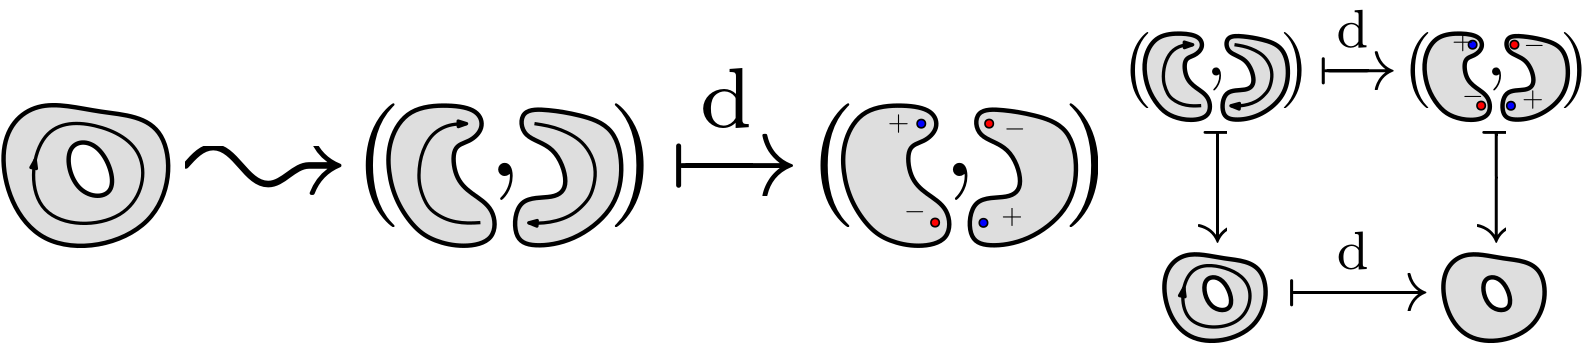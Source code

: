 <?xml version="1.0"?>
<!DOCTYPE ipe SYSTEM "ipe.dtd">
<ipe version="70107" creator="Ipe 7.1.8">
<info created="D:20130407201551" modified="D:20160304171143"/>
<preamble>\usepackage{latexsym}
\usepackage{amsmath}</preamble>
<ipestyle name="basic">
<symbol name="arrow/arc(spx)">
<path stroke="sym-stroke" fill="sym-stroke" pen="sym-pen">
0 0 m
-1 0.333 l
-1 -0.333 l
h
</path>
</symbol>
<symbol name="arrow/farc(spx)">
<path stroke="sym-stroke" fill="white" pen="sym-pen">
0 0 m
-1 0.333 l
-1 -0.333 l
h
</path>
</symbol>
<symbol name="mark/circle(sx)" transformations="translations">
<path fill="sym-stroke">
0.6 0 0 0.6 0 0 e
0.4 0 0 0.4 0 0 e
</path>
</symbol>
<symbol name="mark/disk(sx)" transformations="translations">
<path fill="sym-stroke">
0.6 0 0 0.6 0 0 e
</path>
</symbol>
<symbol name="mark/fdisk(sfx)" transformations="translations">
<group>
<path fill="sym-fill">
0.5 0 0 0.5 0 0 e
</path>
<path fill="sym-stroke" fillrule="eofill">
0.6 0 0 0.6 0 0 e
0.4 0 0 0.4 0 0 e
</path>
</group>
</symbol>
<symbol name="mark/box(sx)" transformations="translations">
<path fill="sym-stroke" fillrule="eofill">
-0.6 -0.6 m
0.6 -0.6 l
0.6 0.6 l
-0.6 0.6 l
h
-0.4 -0.4 m
0.4 -0.4 l
0.4 0.4 l
-0.4 0.4 l
h
</path>
</symbol>
<symbol name="mark/square(sx)" transformations="translations">
<path fill="sym-stroke">
-0.6 -0.6 m
0.6 -0.6 l
0.6 0.6 l
-0.6 0.6 l
h
</path>
</symbol>
<symbol name="mark/fsquare(sfx)" transformations="translations">
<group>
<path fill="sym-fill">
-0.5 -0.5 m
0.5 -0.5 l
0.5 0.5 l
-0.5 0.5 l
h
</path>
<path fill="sym-stroke" fillrule="eofill">
-0.6 -0.6 m
0.6 -0.6 l
0.6 0.6 l
-0.6 0.6 l
h
-0.4 -0.4 m
0.4 -0.4 l
0.4 0.4 l
-0.4 0.4 l
h
</path>
</group>
</symbol>
<symbol name="mark/cross(sx)" transformations="translations">
<group>
<path fill="sym-stroke">
-0.43 -0.57 m
0.57 0.43 l
0.43 0.57 l
-0.57 -0.43 l
h
</path>
<path fill="sym-stroke">
-0.43 0.57 m
0.57 -0.43 l
0.43 -0.57 l
-0.57 0.43 l
h
</path>
</group>
</symbol>
<symbol name="arrow/fnormal(spx)">
<path stroke="sym-stroke" fill="white" pen="sym-pen">
0 0 m
-1 0.333 l
-1 -0.333 l
h
</path>
</symbol>
<symbol name="arrow/pointed(spx)">
<path stroke="sym-stroke" fill="sym-stroke" pen="sym-pen">
0 0 m
-1 0.333 l
-0.8 0 l
-1 -0.333 l
h
</path>
</symbol>
<symbol name="arrow/fpointed(spx)">
<path stroke="sym-stroke" fill="white" pen="sym-pen">
0 0 m
-1 0.333 l
-0.8 0 l
-1 -0.333 l
h
</path>
</symbol>
<symbol name="arrow/linear(spx)">
<path stroke="sym-stroke" pen="sym-pen">
-1 0.333 m
0 0 l
-1 -0.333 l
</path>
</symbol>
<symbol name="arrow/fdouble(spx)">
<path stroke="sym-stroke" fill="white" pen="sym-pen">
0 0 m
-1 0.333 l
-1 -0.333 l
h
-1 0 m
-2 0.333 l
-2 -0.333 l
h
</path>
</symbol>
<symbol name="arrow/double(spx)">
<path stroke="sym-stroke" fill="sym-stroke" pen="sym-pen">
0 0 m
-1 0.333 l
-1 -0.333 l
h
-1 0 m
-2 0.333 l
-2 -0.333 l
h
</path>
</symbol>
<pen name="heavier" value="0.8"/>
<pen name="fat" value="1.2"/>
<pen name="ultrafat" value="2"/>
<symbolsize name="large" value="5"/>
<symbolsize name="small" value="2"/>
<symbolsize name="tiny" value="1.1"/>
<arrowsize name="large" value="10"/>
<arrowsize name="small" value="5"/>
<arrowsize name="tiny" value="3"/>
<color name="red" value="1 0 0"/>
<color name="green" value="0 1 0"/>
<color name="blue" value="0 0 1"/>
<color name="yellow" value="1 1 0"/>
<color name="orange" value="1 0.647 0"/>
<color name="gold" value="1 0.843 0"/>
<color name="purple" value="0.627 0.125 0.941"/>
<color name="gray" value="0.745"/>
<color name="brown" value="0.647 0.165 0.165"/>
<color name="navy" value="0 0 0.502"/>
<color name="pink" value="1 0.753 0.796"/>
<color name="seagreen" value="0.18 0.545 0.341"/>
<color name="turquoise" value="0.251 0.878 0.816"/>
<color name="violet" value="0.933 0.51 0.933"/>
<color name="darkblue" value="0 0 0.545"/>
<color name="darkcyan" value="0 0.545 0.545"/>
<color name="darkgray" value="0.663"/>
<color name="darkgreen" value="0 0.392 0"/>
<color name="darkmagenta" value="0.545 0 0.545"/>
<color name="darkorange" value="1 0.549 0"/>
<color name="darkred" value="0.545 0 0"/>
<color name="lightblue" value="0.678 0.847 0.902"/>
<color name="lightcyan" value="0.878 1 1"/>
<color name="lightgray" value="0.827"/>
<color name="lightgreen" value="0.565 0.933 0.565"/>
<color name="lightyellow" value="1 1 0.878"/>
<dashstyle name="dashed" value="[4] 0"/>
<dashstyle name="dotted" value="[1 3] 0"/>
<dashstyle name="dash dotted" value="[4 2 1 2] 0"/>
<dashstyle name="dash dot dotted" value="[4 2 1 2 1 2] 0"/>
<textsize name="large" value="\large"/>
<textsize name="small" value="\small"/>
<textsize name="tiny" value="\tiny"/>
<textsize name="Large" value="\Large"/>
<textsize name="LARGE" value="\LARGE"/>
<textsize name="huge" value="\huge"/>
<textsize name="Huge" value="\Huge"/>
<textsize name="footnote" value="\footnotesize"/>
<textstyle name="center" begin="\begin{center}" end="\end{center}"/>
<textstyle name="itemize" begin="\begin{itemize}" end="\end{itemize}"/>
<textstyle name="item" begin="\begin{itemize}\item{}" end="\end{itemize}"/>
<gridsize name="4 pts" value="4"/>
<gridsize name="8 pts (~3 mm)" value="8"/>
<gridsize name="16 pts (~6 mm)" value="16"/>
<gridsize name="32 pts (~12 mm)" value="32"/>
<gridsize name="10 pts (~3.5 mm)" value="10"/>
<gridsize name="20 pts (~7 mm)" value="20"/>
<gridsize name="14 pts (~5 mm)" value="14"/>
<gridsize name="28 pts (~10 mm)" value="28"/>
<gridsize name="56 pts (~20 mm)" value="56"/>
<anglesize name="90 deg" value="90"/>
<anglesize name="60 deg" value="60"/>
<anglesize name="45 deg" value="45"/>
<anglesize name="30 deg" value="30"/>
<anglesize name="22.5 deg" value="22.5"/>
<tiling name="falling" angle="-60" step="4" width="1"/>
<tiling name="rising" angle="30" step="4" width="1"/>
</ipestyle>
<ipestyle name="prueba">
<symbol name="arrow/arc(spx)">
<path stroke="sym-stroke" fill="sym-stroke" pen="sym-pen">
0 0 m
-1 0.333 l
-1 -0.333 l
h
</path>
</symbol>
<symbol name="arrow/farc(spx)">
<path stroke="sym-stroke" fill="white" pen="sym-pen">
0 0 m
-1 0.333 l
-1 -0.333 l
h
</path>
</symbol>
<symbol name="mark/circle(sx)" transformations="translations">
<path fill="sym-stroke">
0.6 0 0 0.6 0 0 e
0.4 0 0 0.4 0 0 e
</path>
</symbol>
<symbol name="mark/disk(sx)" transformations="translations">
<path fill="sym-stroke">
0.6 0 0 0.6 0 0 e
</path>
</symbol>
<symbol name="mark/fdisk(sfx)" transformations="translations">
<group>
<path fill="sym-fill">
0.5 0 0 0.5 0 0 e
</path>
<path fill="sym-stroke" fillrule="eofill">
0.6 0 0 0.6 0 0 e
0.4 0 0 0.4 0 0 e
</path>
</group>
</symbol>
<symbol name="mark/box(sx)" transformations="translations">
<path fill="sym-stroke" fillrule="eofill">
-0.6 -0.6 m
0.6 -0.6 l
0.6 0.6 l
-0.6 0.6 l
h
-0.4 -0.4 m
0.4 -0.4 l
0.4 0.4 l
-0.4 0.4 l
h
</path>
</symbol>
<symbol name="mark/square(sx)" transformations="translations">
<path fill="sym-stroke">
-0.6 -0.6 m
0.6 -0.6 l
0.6 0.6 l
-0.6 0.6 l
h
</path>
</symbol>
<symbol name="mark/fsquare(sfx)" transformations="translations">
<group>
<path fill="sym-fill">
-0.5 -0.5 m
0.5 -0.5 l
0.5 0.5 l
-0.5 0.5 l
h
</path>
<path fill="sym-stroke" fillrule="eofill">
-0.6 -0.6 m
0.6 -0.6 l
0.6 0.6 l
-0.6 0.6 l
h
-0.4 -0.4 m
0.4 -0.4 l
0.4 0.4 l
-0.4 0.4 l
h
</path>
</group>
</symbol>
<symbol name="mark/cross(sx)" transformations="translations">
<group>
<path fill="sym-stroke">
-0.43 -0.57 m
0.57 0.43 l
0.43 0.57 l
-0.57 -0.43 l
h
</path>
<path fill="sym-stroke">
-0.43 0.57 m
0.57 -0.43 l
0.43 -0.57 l
-0.57 0.43 l
h
</path>
</group>
</symbol>
<symbol name="arrow/fnormal(spx)">
<path stroke="sym-stroke" fill="white" pen="sym-pen">
0 0 m
-1 0.333 l
-1 -0.333 l
h
</path>
</symbol>
<symbol name="arrow/pointed(spx)">
<path stroke="sym-stroke" fill="sym-stroke" pen="sym-pen">
0 0 m
-1 0.333 l
-0.8 0 l
-1 -0.333 l
h
</path>
</symbol>
<symbol name="arrow/fpointed(spx)">
<path stroke="sym-stroke" fill="white" pen="sym-pen">
0 0 m
-1 0.333 l
-0.8 0 l
-1 -0.333 l
h
</path>
</symbol>
<symbol name="arrow/linear(spx)">
<path stroke="sym-stroke" pen="sym-pen">
-1 0.333 m
0 0 l
-1 -0.333 l
</path>
</symbol>
<symbol name="arrow/fdouble(spx)">
<path stroke="sym-stroke" fill="white" pen="sym-pen">
0 0 m
-1 0.333 l
-1 -0.333 l
h
-1 0 m
-2 0.333 l
-2 -0.333 l
h
</path>
</symbol>
<symbol name="arrow/double(spx)">
<path stroke="sym-stroke" fill="sym-stroke" pen="sym-pen">
0 0 m
-1 0.333 l
-1 -0.333 l
h
-1 0 m
-2 0.333 l
-2 -0.333 l
h
</path>
</symbol>
<pen name="heavier" value="0.8"/>
<pen name="fat" value="1.2"/>
<pen name="ultrafat" value="2"/>
<symbolsize name="large" value="5"/>
<symbolsize name="small" value="2"/>
<symbolsize name="tiny" value="1.1"/>
<arrowsize name="large" value="10"/>
<arrowsize name="small" value="5"/>
<arrowsize name="tiny" value="3"/>
<color name="red" value="1 0 0"/>
<color name="green" value="0 1 0"/>
<color name="blue" value="0 0 1"/>
<color name="yellow" value="1 1 0"/>
<color name="orange" value="1 0.647 0"/>
<color name="gold" value="1 0.843 0"/>
<color name="purple" value="0.627 0.125 0.941"/>
<color name="gray" value="0.745"/>
<color name="brown" value="0.647 0.165 0.165"/>
<color name="navy" value="0 0 0.502"/>
<color name="pink" value="1 0.753 0.796"/>
<color name="seagreen" value="0.18 0.545 0.341"/>
<color name="turquoise" value="0.251 0.878 0.816"/>
<color name="violet" value="0.933 0.51 0.933"/>
<color name="darkblue" value="0 0 0.545"/>
<color name="darkcyan" value="0 0.545 0.545"/>
<color name="darkgray" value="0.663"/>
<color name="darkgreen" value="0 0.392 0"/>
<color name="darkmagenta" value="0.545 0 0.545"/>
<color name="darkorange" value="1 0.549 0"/>
<color name="darkred" value="0.545 0 0"/>
<color name="lightblue" value="0.678 0.847 0.902"/>
<color name="lightcyan" value="0.878 1 1"/>
<color name="lightgray" value="0.827"/>
<color name="lightgreen" value="0.565 0.933 0.565"/>
<color name="lightyellow" value="1 1 0.878"/>
<color name="gray7" value="0.87"/>
<color name="azul" value="0.237 0.659 0.659"/>
<color name="amarillo" value="0.957 0.969 0.714"/>
<dashstyle name="dashed" value="[4] 0"/>
<dashstyle name="dotted" value="[1 3] 0"/>
<dashstyle name="dash dotted" value="[4 2 1 2] 0"/>
<dashstyle name="dash dot dotted" value="[4 2 1 2 1 2] 0"/>
<dashstyle name="medium dashed" value="[8] 0"/>
<dashstyle name="large dashed" value="[12] 0"/>
<dashstyle name="large dotted" value="[2 4] 0"/>
<textsize name="large" value="\large"/>
<textsize name="small" value="\small"/>
<textsize name="tiny" value="\tiny"/>
<textsize name="Large" value="\Large"/>
<textsize name="LARGE" value="\LARGE"/>
<textsize name="huge" value="\huge"/>
<textsize name="Huge" value="\Huge"/>
<textsize name="footnote" value="\footnotesize"/>
<textstyle name="center" begin="\begin{center}" end="\end{center}"/>
<textstyle name="itemize" begin="\begin{itemize}" end="\end{itemize}"/>
<textstyle name="item" begin="\begin{itemize}\item{}" end="\end{itemize}"/>
<gridsize name="4 pts" value="4"/>
<gridsize name="8 pts (~3 mm)" value="8"/>
<gridsize name="16 pts (~6 mm)" value="16"/>
<gridsize name="32 pts (~12 mm)" value="32"/>
<gridsize name="10 pts (~3.5 mm)" value="10"/>
<gridsize name="20 pts (~7 mm)" value="20"/>
<gridsize name="14 pts (~5 mm)" value="14"/>
<gridsize name="28 pts (~10 mm)" value="28"/>
<gridsize name="56 pts (~20 mm)" value="56"/>
<anglesize name="90 deg" value="90"/>
<anglesize name="60 deg" value="60"/>
<anglesize name="45 deg" value="45"/>
<anglesize name="30 deg" value="30"/>
<anglesize name="22.5 deg" value="22.5"/>
<tiling name="falling" angle="-60" step="4" width="1"/>
<tiling name="rising" angle="30" step="4" width="1"/>
</ipestyle>
<page>
<layer name="alpha"/>
<view layers="alpha" active="alpha"/>
<path layer="alpha" matrix="0.21801 -0.125868 0.125868 0.21801 -61.2483 664.816" stroke="black" fill="gray7" pen="1.6">
185.173 510.399
93.6132 487.287
70.5011 395.727
203.84 276.611
360.291 409.95
280.288 561.068 u
</path>
<path matrix="0.21801 -0.125868 0.125868 0.21801 -65.8405 663.548" stroke="black" fill="white" pen="1.6">
218.952 495.287
171.839 463.286
227.841 402.839
287.399 435.729 u
</path>
<text matrix="5.9608 0 0 5.9608 -786.022 -3590.59" pos="144.379 723.065" stroke="black" type="label" width="9.963" height="3.655" depth="0" valign="baseline">$\leadsto$</text>
<path matrix="0.50877 0 0 0.50877 138.648 369.258" stroke="black" fill="gray7" pen="1.6">
81.6426 757.053
60.8136 760.884
31.1263 758.49
17.4797 735.746
17.0009 713.001
22.9862 691.454
36.3934 672.301
49.5612 663.921
70.3902 659.133
93.9446 663.978
93.0387 687.623
75.8967 697.439
64.1654 708.692
62.2501 731.915
74.9577 733.729
85.4733 743.646 u
</path>
<path matrix="0.50877 0 0 0.50877 163.069 369.258" stroke="black" fill="gray7" pen="1.6">
82.8397 757.053
103.908 753.702
130.483 745.322
136.468 713.48
129.286 685.229
100.796 663.443
71.3478 659.373
57.2224 665.597
60.0954 696.482
87.628 693.369
98.1622 703.185
87.8674 732.394
63.4472 736.464
62.2501 757.772 u
</path>
<text matrix="4.4817 0 0 4.4817 -512.079 -2517.35" pos="144.379 723.065" stroke="black" type="label" width="24.307" height="7.473" depth="2.49" valign="baseline">$(\phantom{ii,a})$</text>
<path matrix="0.926224 0 0 0.926224 0.290023 49.2491" stroke="black" pen="fat">
21.4302 756.008
45.0842 757.253
67.4934 745.426
60.3349 715.547
18.0065 715.858 u
</path>
<path matrix="0.926224 0 0 0.926224 0.290023 49.2491" stroke="black" pen="fat" arrow="normal/tiny">
21.3856 739.818 m
21.5276 740.71
21.7454 741.826 s
</path>
<path matrix="0.926224 0 0 0.926224 0.290023 49.2491" stroke="black" pen="fat" arrow="normal/tiny">
194.762 717.437 m
189.897 717.133
185.135 717.614
180.734 718.898
176.184 721.625
173.525 724.732
171.186 730.84
170.722 735.839
171.226 741.089
172.377 745.328
174.431 749.524
176.998 752.493
180.65 754.739
184.656 755.783
189.383 755.881 s
</path>
<path matrix="0.926224 0 0 0.926224 0.290023 49.2491" stroke="black" pen="fat" arrow="normal/tiny">
215.773 755.897 m
221.127 755.071
225.98 753.63
231.213 751.118
235.324 747.872
238.949 742
239.732 735.518
238.189 729.124
236.261 725.697
231.654 721.181
226.854 718.778
221.749 717.493
217.168 717.129
213.555 717.334 s
</path>
<text matrix="4.39941 0 0 4.39941 -386.666 -2457.71" pos="144.379 723.065" stroke="black" type="label" width="10.75" height="11.487" depth="0" valign="baseline">$\xrightarrow{\mathrm{d}}$</text>
<path matrix="0.50877 0 0 0.50877 302.343 369.258" stroke="black" fill="gray7" pen="1.6">
81.6426 757.053
60.8136 760.884
31.1263 758.49
17.4797 735.746
17.0009 713.001
22.9862 691.454
36.3934 672.301
49.5612 663.921
70.3902 659.133
93.9446 663.978
93.0387 687.623
75.8967 697.439
64.1654 708.692
62.2501 731.915
74.9577 733.729
85.4733 743.646 u
</path>
<path matrix="0.50877 0 0 0.50877 326.764 369.258" stroke="black" fill="gray7" pen="1.6">
82.8397 757.053
103.908 753.702
130.483 745.322
136.468 713.48
129.286 685.229
100.796 663.443
71.3478 659.373
57.2224 665.597
60.0954 696.482
87.628 693.369
98.1622 703.185
87.8674 732.394
63.4472 736.464
62.2501 757.772 u
</path>
<text matrix="4.4817 0 0 4.4817 -348.385 -2517.35" pos="144.379 723.065" stroke="black" type="label" width="24.307" height="7.473" depth="2.49" valign="baseline">$(\phantom{ii,a})$</text>
<use matrix="0.926224 0 0 0.926224 0.290023 49.2491" name="mark/fdisk(sfx)" pos="366.117 755.881" size="normal" stroke="black" fill="blue"/>
<use matrix="0.926224 0 0 0.926224 0.290023 49.2491" name="mark/fdisk(sfx)" pos="371.495 717.437" size="normal" stroke="black" fill="red"/>
<use matrix="0.926224 0 0 0.926224 0.290023 49.2491" name="mark/fdisk(sfx)" pos="390.288 717.334" size="normal" stroke="black" fill="blue"/>
<use matrix="0.926224 0 0 0.926224 0.290023 49.2491" name="mark/fdisk(sfx)" pos="392.506 755.897" size="normal" stroke="black" fill="red"/>
<text matrix="0.926224 0 0 0.926224 -6.0434 24.4026" transformations="translations" pos="359.899 780.165" stroke="black" type="label" width="7.749" height="5.812" depth="0.83" valign="baseline">$+$</text>
<text matrix="0.926224 0 0 0.926224 34.8803 -9.21335" transformations="translations" pos="359.899 780.165" stroke="black" type="label" width="7.749" height="5.812" depth="0.83" valign="baseline">$+$</text>
<text matrix="0.926224 0 0 0.926224 -0.197163 -7.26457" transformations="translations" pos="359.899 780.165" stroke="black" type="label" width="7.749" height="5.812" depth="0.83" valign="baseline">$-$</text>
<text matrix="0.926224 0 0 0.926224 35.8546 22.4538" transformations="translations" pos="359.899 780.165" stroke="black" type="label" width="7.749" height="5.812" depth="0.83" valign="baseline">$-$</text>
<path matrix="0.313241 0 0 0.313241 414.286 543.764" stroke="black" fill="gray7" pen="1.6">
81.6426 757.053
60.8136 760.884
31.1263 758.49
17.4797 735.746
17.0009 713.001
22.9862 691.454
36.3934 672.301
49.5612 663.921
70.3902 659.133
93.9446 663.978
93.0387 687.623
75.8967 697.439
64.1654 708.692
62.2501 731.915
74.9577 733.729
85.4733 743.646 u
</path>
<path matrix="0.313241 0 0 0.313241 429.321 543.764" stroke="black" fill="gray7" pen="1.6">
82.8397 757.053
103.908 753.702
130.483 745.322
136.468 713.48
129.286 685.229
100.796 663.443
71.3478 659.373
57.2224 665.597
60.0954 696.482
87.628 693.369
98.1622 703.185
87.8674 732.394
63.4472 736.464
62.2501 757.772 u
</path>
<text matrix="2.75931 0 0 2.75931 13.6427 -1233.48" pos="144.379 723.065" stroke="black" type="label" width="24.307" height="7.473" depth="2.49" valign="baseline">$(\phantom{ii,a})$</text>
<path matrix="0.570262 0 0 0.570262 329.101 346.74" stroke="black" pen="fat" arrow="normal/tiny">
194.762 717.437 m
189.897 717.133
185.135 717.614
180.734 718.898
176.184 721.625
173.525 724.732
171.186 730.84
170.722 735.839
171.226 741.089
172.377 745.328
174.431 749.524
176.998 752.493
180.65 754.739
184.656 755.783
189.383 755.881 s
</path>
<path matrix="0.570262 0 0 0.570262 329.101 346.74" stroke="black" pen="fat" arrow="normal/tiny">
215.773 755.897 m
221.127 755.071
225.98 753.63
231.213 751.118
235.324 747.872
238.949 742
239.732 735.518
238.189 729.124
236.261 725.697
231.654 721.181
226.854 718.778
221.749 717.493
217.168 717.129
213.555 717.334 s
</path>
<text matrix="2.70865 0 0 2.70865 90.8577 -1196.76" pos="144.379 723.065" stroke="black" type="label" width="10.75" height="11.487" depth="0" valign="baseline">$\xrightarrow{\mathrm{d}}$</text>
<path matrix="0.313241 0 0 0.313241 515.07 543.764" stroke="black" fill="gray7" pen="1.6">
81.6426 757.053
60.8136 760.884
31.1263 758.49
17.4797 735.746
17.0009 713.001
22.9862 691.454
36.3934 672.301
49.5612 663.921
70.3902 659.133
93.9446 663.978
93.0387 687.623
75.8967 697.439
64.1654 708.692
62.2501 731.915
74.9577 733.729
85.4733 743.646 u
</path>
<path matrix="0.313241 0 0 0.313241 530.105 543.764" stroke="black" fill="gray7" pen="1.6">
82.8397 757.053
103.908 753.702
130.483 745.322
136.468 713.48
129.286 685.229
100.796 663.443
71.3478 659.373
57.2224 665.597
60.0954 696.482
87.628 693.369
98.1622 703.185
87.8674 732.394
63.4472 736.464
62.2501 757.772 u
</path>
<text matrix="2.75931 0 0 2.75931 114.427 -1233.48" pos="144.379 723.065" stroke="black" type="label" width="24.307" height="7.473" depth="2.49" valign="baseline">$(\phantom{ii,a})$</text>
<use matrix="0.570262 0 0 0.570262 329.101 346.74" name="mark/fdisk(sfx)" pos="366.117 755.881" size="normal" stroke="black" fill="blue"/>
<use matrix="0.570262 0 0 0.570262 329.101 346.74" name="mark/fdisk(sfx)" pos="371.495 717.437" size="normal" stroke="black" fill="red"/>
<use matrix="0.570262 0 0 0.570262 329.101 346.74" name="mark/fdisk(sfx)" pos="390.288 717.334" size="normal" stroke="black" fill="blue"/>
<use matrix="0.570262 0 0 0.570262 329.101 346.74" name="mark/fdisk(sfx)" pos="392.506 755.897" size="normal" stroke="black" fill="red"/>
<text matrix="0.570262 0 0 0.570262 325.202 331.442" transformations="translations" pos="359.899 780.165" stroke="black" type="label" width="7.749" height="5.812" depth="0.83" valign="baseline">$+$</text>
<text matrix="0.570262 0 0 0.570262 350.398 310.745" transformations="translations" pos="359.899 780.165" stroke="black" type="label" width="7.749" height="5.812" depth="0.83" valign="baseline">$+$</text>
<text matrix="0.570262 0 0 0.570262 328.801 311.945" transformations="translations" pos="359.899 780.165" stroke="black" type="label" width="7.749" height="5.812" depth="0.83" valign="baseline">$-$</text>
<text matrix="0.570262 0 0 0.570262 350.997 330.242" transformations="translations" pos="359.899 780.165" stroke="black" type="label" width="7.749" height="5.812" depth="0.83" valign="baseline">$-$</text>
<path matrix="0.134029 -0.077382 0.077382 0.134029 383.724 646.246" stroke="black" fill="gray7" pen="1.6">
185.173 510.399
93.6132 487.287
70.5011 395.727
203.84 276.611
360.291 409.95
280.288 561.068 u
</path>
<path matrix="0.134029 -0.077382 0.077382 0.134029 380.901 645.467" stroke="black" fill="white" pen="1.6">
218.952 495.287
171.839 463.286
227.841 402.839
287.399 435.729 u
</path>
<path matrix="0.569429 0 0 0.569429 421.557 267.805" stroke="black" pen="fat">
21.4302 756.008
45.0842 757.253
67.4934 745.426
60.3349 715.547
18.0065 715.858 u
</path>
<path matrix="0.569429 0 0 0.569429 421.557 267.805" stroke="black" pen="fat" arrow="normal/tiny">
21.3856 739.818 m
21.5276 740.71
21.7454 741.826 s
</path>
<text matrix="0 -2.70865 2.70865 0 -1519.19 1139.37" pos="144.379 723.065" stroke="black" type="label" width="16.051" height="3.655" depth="0" valign="baseline">$\longmapsto$</text>
<path matrix="0.134029 -0.077382 0.077382 0.134029 484.16 646.246" stroke="black" fill="gray7" pen="1.6">
185.173 510.399
93.6132 487.287
70.5011 395.727
203.84 276.611
360.291 409.95
280.288 561.068 u
</path>
<path matrix="0.134029 -0.077382 0.077382 0.134029 481.336 645.467" stroke="black" fill="white" pen="1.6">
218.952 495.287
171.839 463.286
227.841 402.839
287.399 435.729 u
</path>
<text matrix="0 -2.70865 2.70865 0 -1418.76 1139.37" pos="144.379 723.065" stroke="black" type="label" width="16.051" height="3.655" depth="0" valign="baseline">$\longmapsto$</text>
<text matrix="2.70865 0 0 2.70865 79.2402 -1276.58" pos="144.379 723.065" stroke="black" type="label" width="19.393" height="11.487" depth="0" valign="baseline">$\xrightarrow{\phantom{a}\mathrm{d}\phantom{a}}$</text>
<path stroke="black" pen="1.8" cap="1">
252.045 741.341 m
252.045 727.186 l
</path>
<path matrix="0.613811 0 0 0.613811 329.405 317.693" stroke="black" pen="1.1" cap="1">
252.045 741.341 m
252.045 727.186 l
</path>
<path matrix="0.613811 0 0 0.613811 318.005 237.793" stroke="black" pen="1.1" cap="1">
252.045 741.341 m
252.045 727.186 l
</path>
<text matrix="4.4817 0 0 4.4817 -463.811 -2510.07" pos="144.379 723.065" stroke="black" type="label" width="2.767" height="1.059" depth="1.93" valign="baseline">$,$</text>
<text matrix="4.4817 0 0 4.4817 -300.117 -2510.07" pos="144.379 723.065" stroke="black" type="label" width="2.767" height="1.059" depth="1.93" valign="baseline">$,$</text>
<text matrix="2.75931 0 0 2.75931 43.3605 -1228.52" pos="144.379 723.065" stroke="black" type="label" width="2.767" height="1.059" depth="1.93" valign="baseline">$,$</text>
<text matrix="2.75931 0 0 2.75931 144.145 -1228.52" pos="144.379 723.065" stroke="black" type="label" width="2.767" height="1.059" depth="1.93" valign="baseline">$,$</text>
</page>
</ipe>
